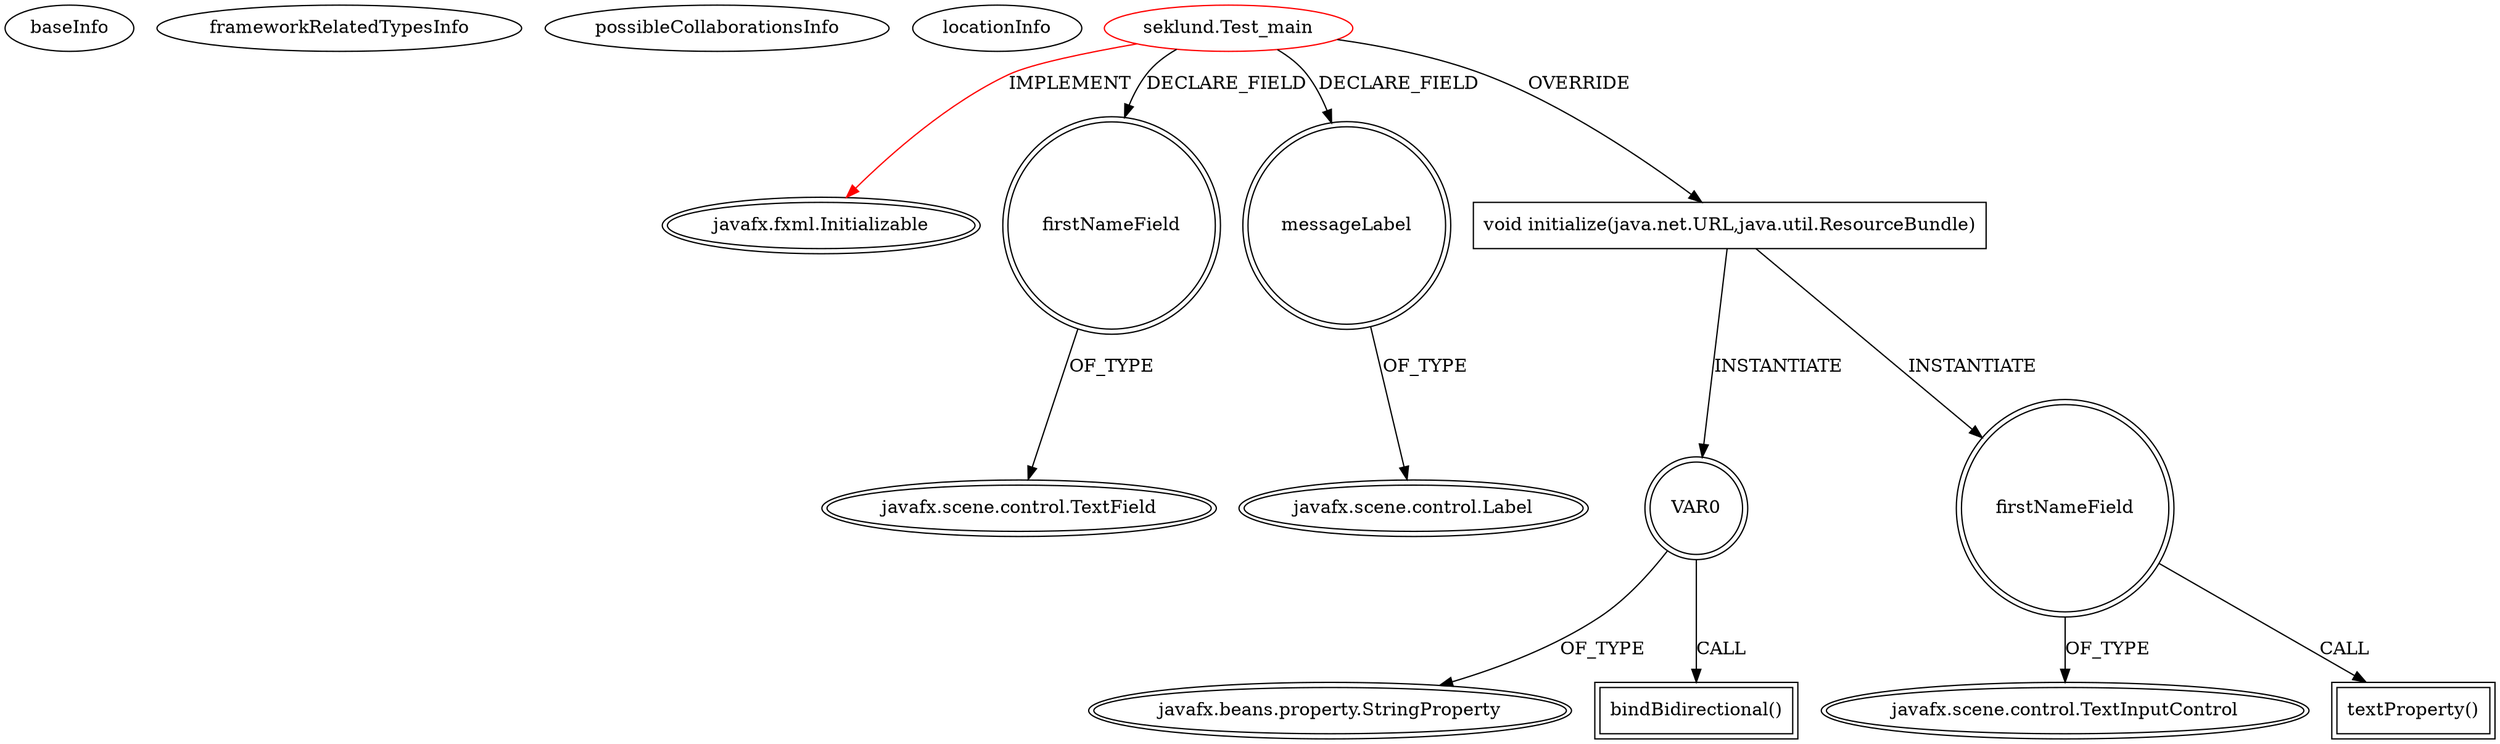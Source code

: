 digraph {
baseInfo[graphId=4146,category="extension_graph",isAnonymous=false,possibleRelation=false]
frameworkRelatedTypesInfo[0="javafx.fxml.Initializable"]
possibleCollaborationsInfo[]
locationInfo[projectName="seke76-test2",filePath="/seke76-test2/test2-master/Kundkort/src/seklund/Test_main.java",contextSignature="Test_main",graphId="4146"]
0[label="seklund.Test_main",vertexType="ROOT_CLIENT_CLASS_DECLARATION",isFrameworkType=false,color=red]
1[label="javafx.fxml.Initializable",vertexType="FRAMEWORK_INTERFACE_TYPE",isFrameworkType=true,peripheries=2]
2[label="firstNameField",vertexType="FIELD_DECLARATION",isFrameworkType=true,peripheries=2,shape=circle]
3[label="javafx.scene.control.TextField",vertexType="FRAMEWORK_CLASS_TYPE",isFrameworkType=true,peripheries=2]
4[label="messageLabel",vertexType="FIELD_DECLARATION",isFrameworkType=true,peripheries=2,shape=circle]
5[label="javafx.scene.control.Label",vertexType="FRAMEWORK_CLASS_TYPE",isFrameworkType=true,peripheries=2]
6[label="void initialize(java.net.URL,java.util.ResourceBundle)",vertexType="OVERRIDING_METHOD_DECLARATION",isFrameworkType=false,shape=box]
7[label="VAR0",vertexType="VARIABLE_EXPRESION",isFrameworkType=true,peripheries=2,shape=circle]
9[label="javafx.beans.property.StringProperty",vertexType="FRAMEWORK_CLASS_TYPE",isFrameworkType=true,peripheries=2]
8[label="bindBidirectional()",vertexType="INSIDE_CALL",isFrameworkType=true,peripheries=2,shape=box]
10[label="firstNameField",vertexType="VARIABLE_EXPRESION",isFrameworkType=true,peripheries=2,shape=circle]
12[label="javafx.scene.control.TextInputControl",vertexType="FRAMEWORK_CLASS_TYPE",isFrameworkType=true,peripheries=2]
11[label="textProperty()",vertexType="INSIDE_CALL",isFrameworkType=true,peripheries=2,shape=box]
0->1[label="IMPLEMENT",color=red]
0->2[label="DECLARE_FIELD"]
2->3[label="OF_TYPE"]
0->4[label="DECLARE_FIELD"]
4->5[label="OF_TYPE"]
0->6[label="OVERRIDE"]
6->7[label="INSTANTIATE"]
7->9[label="OF_TYPE"]
7->8[label="CALL"]
6->10[label="INSTANTIATE"]
10->12[label="OF_TYPE"]
10->11[label="CALL"]
}
